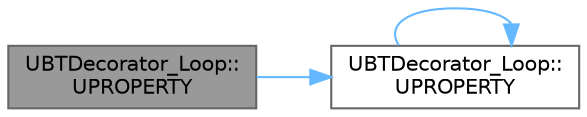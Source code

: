 digraph "UBTDecorator_Loop::UPROPERTY"
{
 // INTERACTIVE_SVG=YES
 // LATEX_PDF_SIZE
  bgcolor="transparent";
  edge [fontname=Helvetica,fontsize=10,labelfontname=Helvetica,labelfontsize=10];
  node [fontname=Helvetica,fontsize=10,shape=box,height=0.2,width=0.4];
  rankdir="LR";
  Node1 [id="Node000001",label="UBTDecorator_Loop::\lUPROPERTY",height=0.2,width=0.4,color="gray40", fillcolor="grey60", style="filled", fontcolor="black",tooltip="timeout (when looping infinitely, when we finish a loop we will check whether we have spent this time..."];
  Node1 -> Node2 [id="edge1_Node000001_Node000002",color="steelblue1",style="solid",tooltip=" "];
  Node2 [id="Node000002",label="UBTDecorator_Loop::\lUPROPERTY",height=0.2,width=0.4,color="grey40", fillcolor="white", style="filled",URL="$dd/dec/classUBTDecorator__Loop.html#a0e36e0de714b024270a1c64c76256c3f",tooltip="infinite loop"];
  Node2 -> Node2 [id="edge2_Node000002_Node000002",color="steelblue1",style="solid",tooltip=" "];
}
